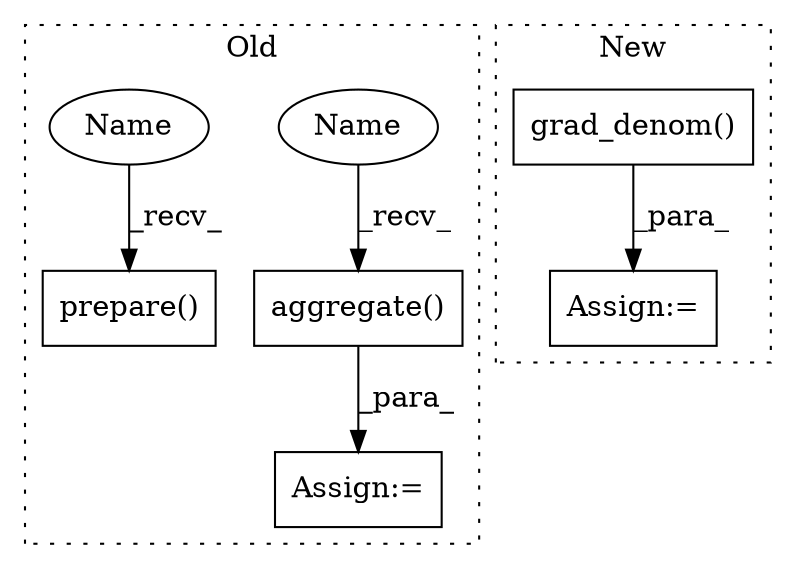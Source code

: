 digraph G {
subgraph cluster0 {
1 [label="prepare()" a="75" s="5240,5265" l="18,1" shape="box"];
4 [label="aggregate()" a="75" s="5599,5625" l="20,1" shape="box"];
5 [label="Assign:=" a="68" s="5596" l="3" shape="box"];
6 [label="Name" a="87" s="5599" l="9" shape="ellipse"];
7 [label="Name" a="87" s="5240" l="9" shape="ellipse"];
label = "Old";
style="dotted";
}
subgraph cluster1 {
2 [label="grad_denom()" a="75" s="5481,5514" l="26,1" shape="box"];
3 [label="Assign:=" a="68" s="5478" l="3" shape="box"];
label = "New";
style="dotted";
}
2 -> 3 [label="_para_"];
4 -> 5 [label="_para_"];
6 -> 4 [label="_recv_"];
7 -> 1 [label="_recv_"];
}